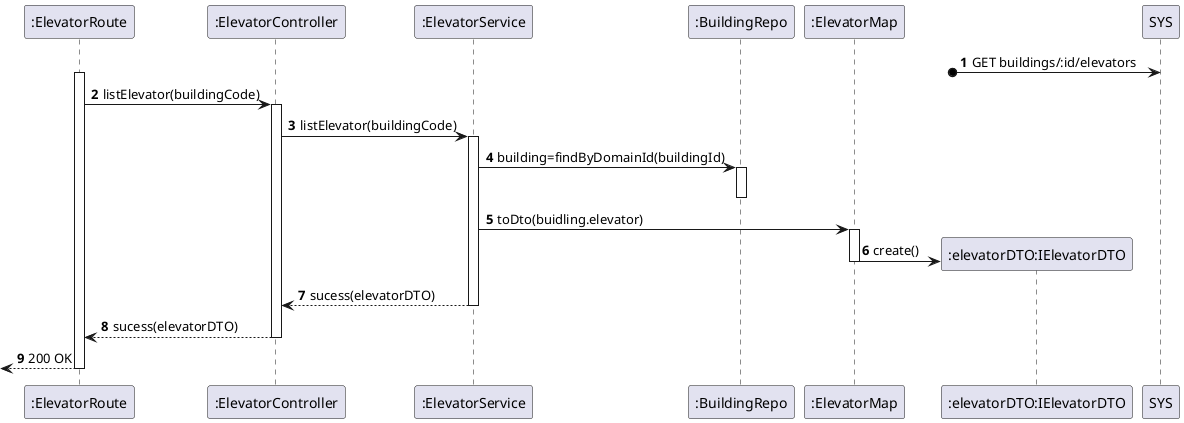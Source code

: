 @startuml process-view
autonumber
participant ROUTE as ":ElevatorRoute"
participant CTRL as ":ElevatorController"
participant SRV as ":ElevatorService"
participant BREPO as ":BuildingRepo"
participant MAP as ":ElevatorMap"
participant DTO as ":elevatorDTO:IElevatorDTO"

?o-> SYS : GET buildings/:id/elevators
activate ROUTE

ROUTE -> CTRL : listElevator(buildingCode)
activate CTRL
CTRL -> SRV : listElevator(buildingCode)
activate SRV
SRV -> BREPO : building=findByDomainId(buildingId)
activate BREPO
deactivate BREPO
SRV -> MAP : toDto(buidling.elevator)
activate MAP
MAP -> DTO** : create()
deactivate MAP
SRV --> CTRL : sucess(elevatorDTO)
deactivate SRV
CTRL --> ROUTE : sucess(elevatorDTO)
deactivate CTRL
<-- ROUTE : 200 OK
deactivate ROUTE

@enduml
